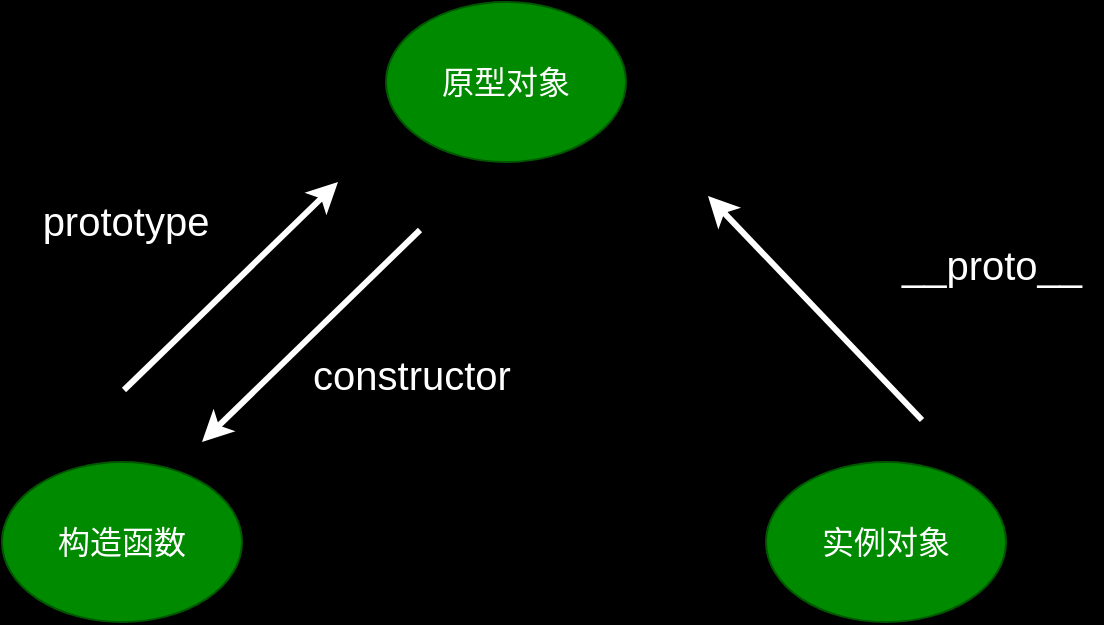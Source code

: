 <mxfile version="22.1.16" type="github">
  <diagram name="第 1 页" id="kJI8SmvSkGbRoivLEtwH">
    <mxGraphModel dx="922" dy="1370" grid="0" gridSize="10" guides="1" tooltips="1" connect="1" arrows="1" fold="1" page="1" pageScale="1" pageWidth="827" pageHeight="1169" background="#000000" math="0" shadow="0">
      <root>
        <mxCell id="0" />
        <mxCell id="1" parent="0" />
        <mxCell id="N7jBM9zE0R-stGbbWR13-5" value="原型对象" style="ellipse;whiteSpace=wrap;html=1;fontSize=16;fillColor=#008a00;fontColor=#ffffff;strokeColor=#005700;" vertex="1" parent="1">
          <mxGeometry x="272" y="444" width="120" height="80" as="geometry" />
        </mxCell>
        <mxCell id="N7jBM9zE0R-stGbbWR13-6" value="实例对象" style="ellipse;whiteSpace=wrap;html=1;fontSize=16;fillColor=#008a00;fontColor=#ffffff;strokeColor=#005700;" vertex="1" parent="1">
          <mxGeometry x="462" y="674" width="120" height="80" as="geometry" />
        </mxCell>
        <mxCell id="N7jBM9zE0R-stGbbWR13-7" value="构造函数" style="ellipse;whiteSpace=wrap;html=1;fontSize=16;fillColor=#008a00;strokeColor=#005700;fontColor=#ffffff;" vertex="1" parent="1">
          <mxGeometry x="80" y="674" width="120" height="80" as="geometry" />
        </mxCell>
        <mxCell id="N7jBM9zE0R-stGbbWR13-8" value="" style="endArrow=classic;html=1;rounded=0;fontSize=12;curved=1;strokeColor=#FFFFFF;strokeWidth=3;" edge="1" parent="1">
          <mxGeometry width="50" height="50" relative="1" as="geometry">
            <mxPoint x="141" y="638" as="sourcePoint" />
            <mxPoint x="248" y="534" as="targetPoint" />
          </mxGeometry>
        </mxCell>
        <mxCell id="N7jBM9zE0R-stGbbWR13-9" value="" style="endArrow=classic;html=1;rounded=0;fontSize=12;curved=1;strokeColor=#FFFFFF;strokeWidth=3;" edge="1" parent="1">
          <mxGeometry width="50" height="50" relative="1" as="geometry">
            <mxPoint x="289" y="558" as="sourcePoint" />
            <mxPoint x="180" y="664" as="targetPoint" />
          </mxGeometry>
        </mxCell>
        <mxCell id="N7jBM9zE0R-stGbbWR13-10" value="prototype" style="text;html=1;strokeColor=none;fillColor=none;align=center;verticalAlign=middle;whiteSpace=wrap;rounded=0;fontSize=20;fontColor=#FFFFFF;" vertex="1" parent="1">
          <mxGeometry x="112" y="538" width="60" height="30" as="geometry" />
        </mxCell>
        <mxCell id="N7jBM9zE0R-stGbbWR13-11" value="constructor" style="text;html=1;align=center;verticalAlign=middle;whiteSpace=wrap;rounded=0;fontSize=20;strokeColor=none;fontColor=#FFFFFF;" vertex="1" parent="1">
          <mxGeometry x="255" y="615" width="60" height="30" as="geometry" />
        </mxCell>
        <mxCell id="N7jBM9zE0R-stGbbWR13-12" value="" style="endArrow=classic;html=1;rounded=0;fontSize=12;curved=1;strokeColor=#FFFFFF;strokeWidth=3;" edge="1" parent="1">
          <mxGeometry width="50" height="50" relative="1" as="geometry">
            <mxPoint x="540" y="653" as="sourcePoint" />
            <mxPoint x="433" y="541" as="targetPoint" />
          </mxGeometry>
        </mxCell>
        <mxCell id="N7jBM9zE0R-stGbbWR13-13" value="__proto__" style="text;html=1;align=center;verticalAlign=middle;whiteSpace=wrap;rounded=0;fontSize=20;fontColor=#FFFFFF;" vertex="1" parent="1">
          <mxGeometry x="520" y="560" width="110" height="30" as="geometry" />
        </mxCell>
      </root>
    </mxGraphModel>
  </diagram>
</mxfile>
